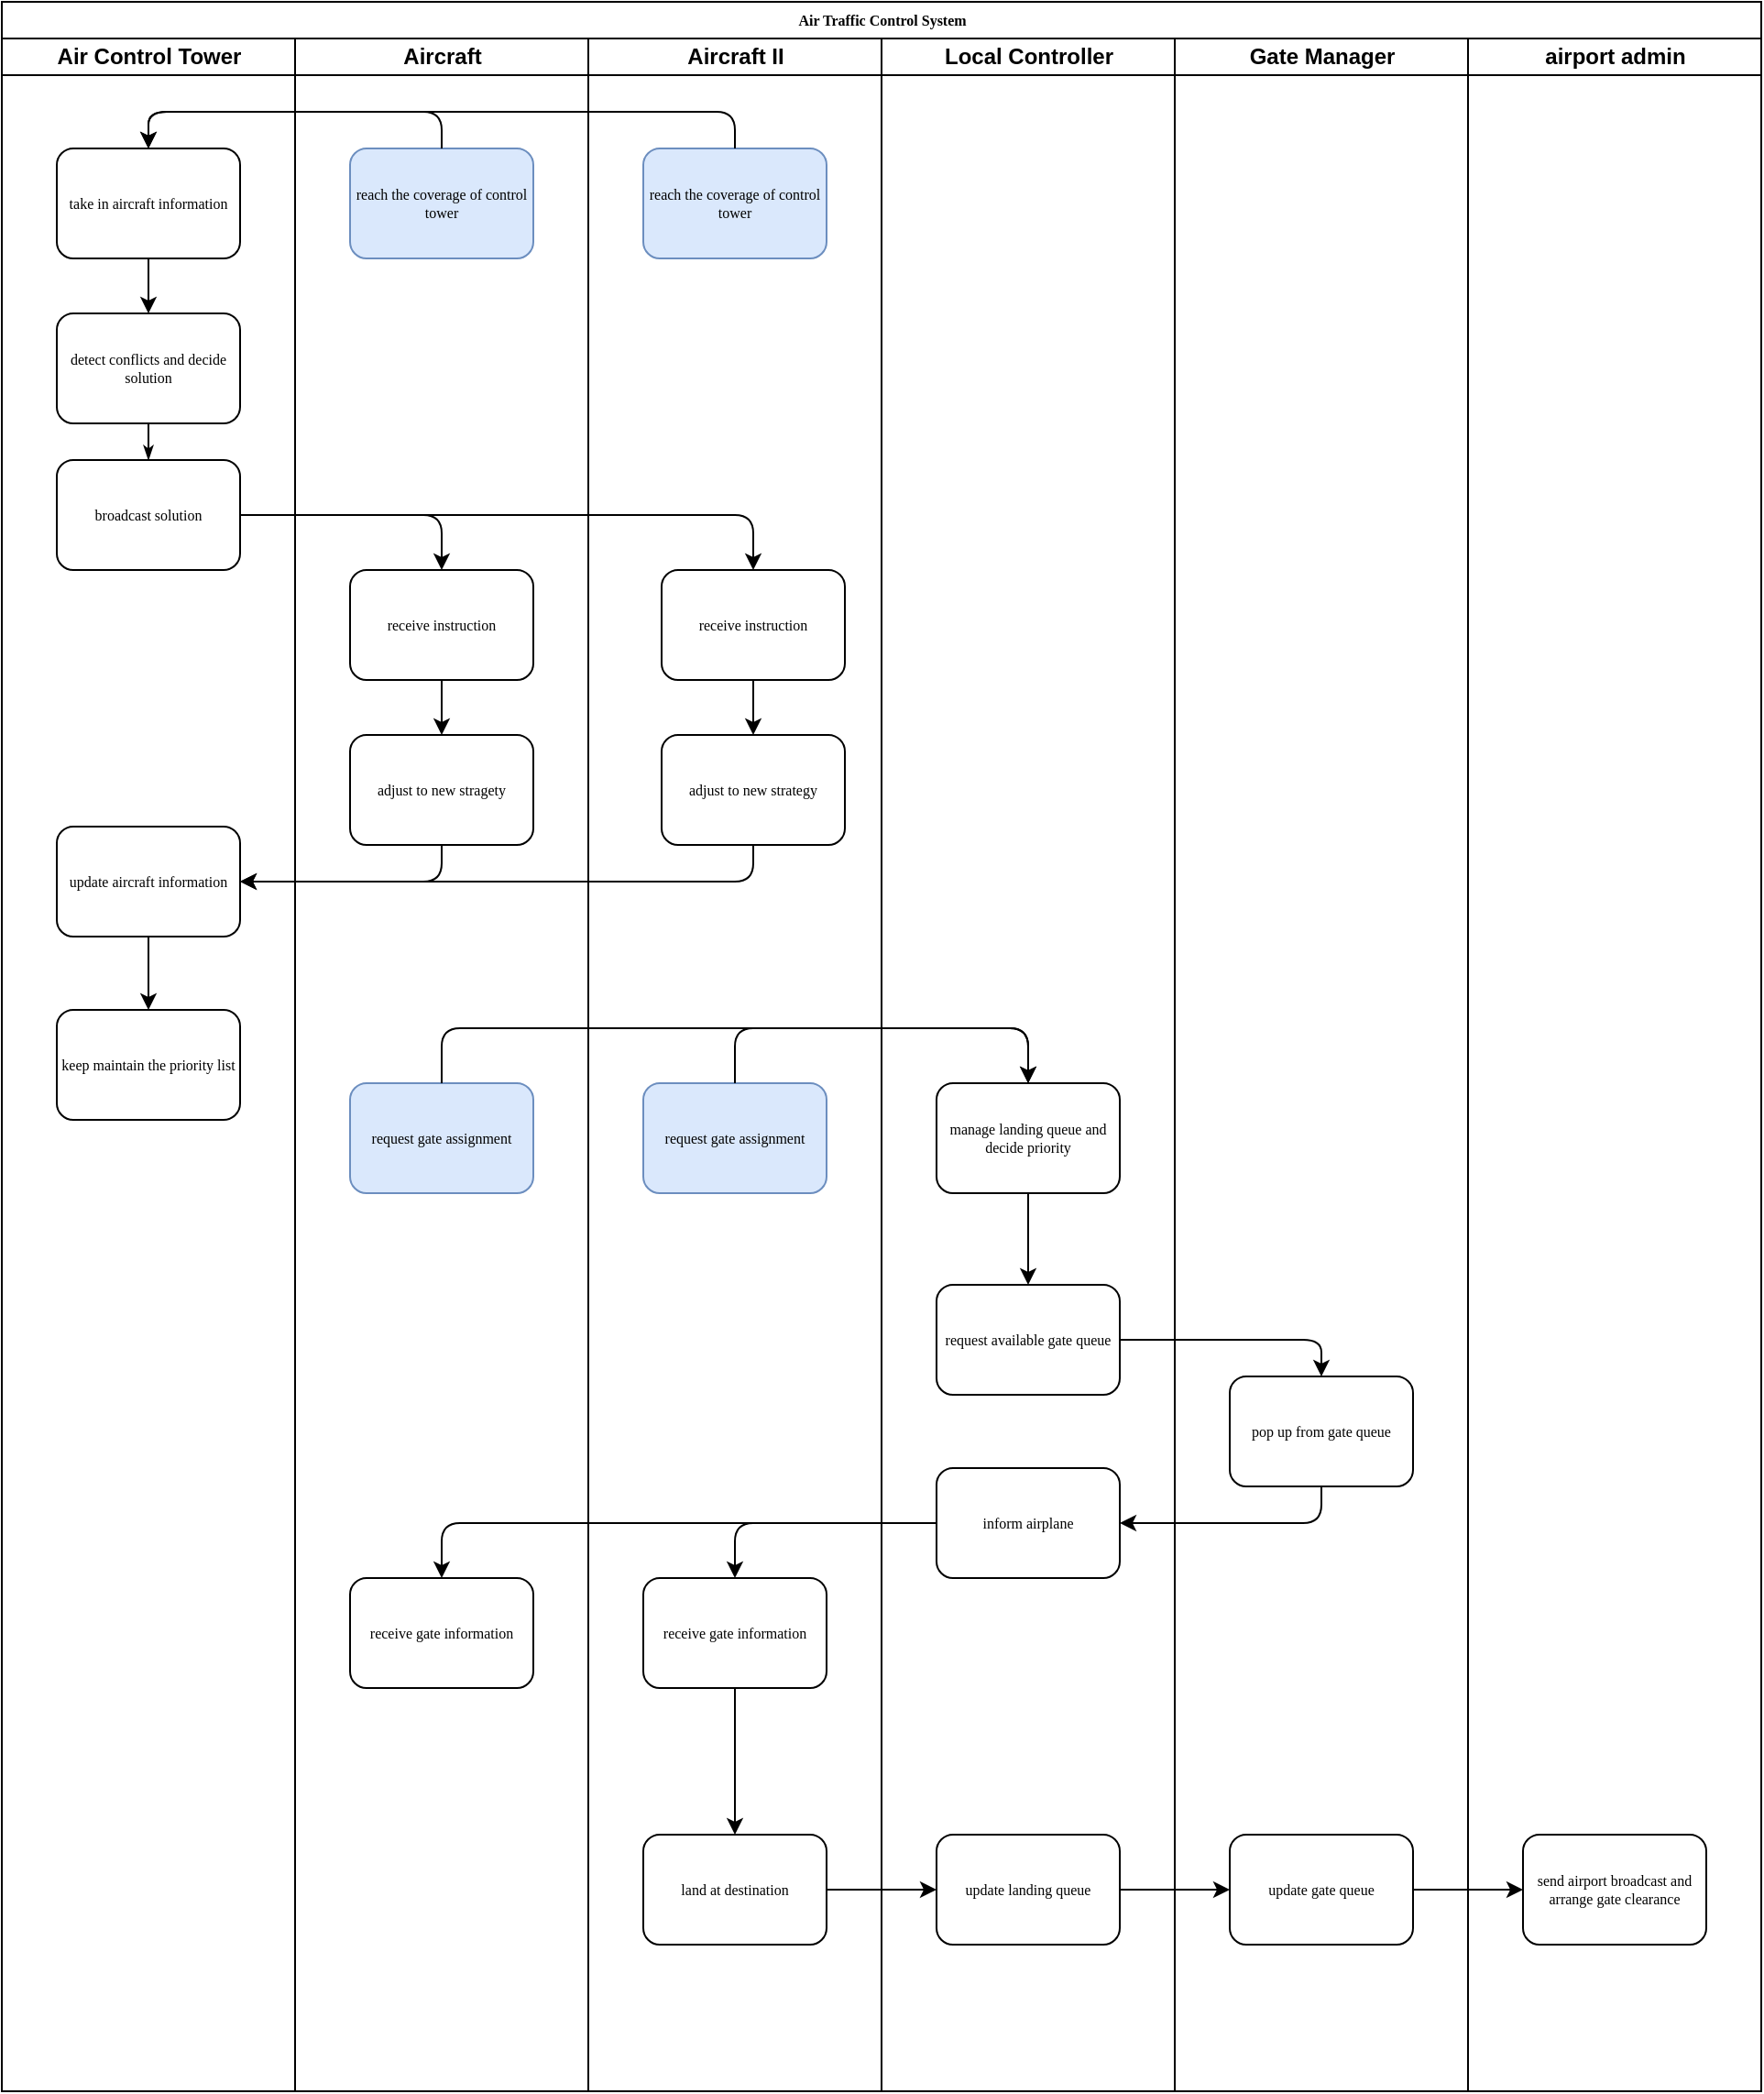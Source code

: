 <mxfile version="20.3.0" type="device"><diagram name="Page-1" id="74e2e168-ea6b-b213-b513-2b3c1d86103e"><mxGraphModel dx="946" dy="578" grid="1" gridSize="10" guides="1" tooltips="1" connect="1" arrows="1" fold="1" page="1" pageScale="1" pageWidth="1100" pageHeight="850" background="none" math="0" shadow="0"><root><mxCell id="0"/><mxCell id="1" parent="0"/><mxCell id="77e6c97f196da883-1" value="Air Traffic Control System" style="swimlane;html=1;childLayout=stackLayout;startSize=20;rounded=0;shadow=0;labelBackgroundColor=none;strokeWidth=1;fontFamily=Verdana;fontSize=8;align=center;" parent="1" vertex="1"><mxGeometry x="70" y="40" width="960" height="1140" as="geometry"/></mxCell><mxCell id="77e6c97f196da883-2" value="Air Control Tower" style="swimlane;html=1;startSize=20;" parent="77e6c97f196da883-1" vertex="1"><mxGeometry y="20" width="160" height="1120" as="geometry"/></mxCell><mxCell id="77e6c97f196da883-9" value="detect conflicts and decide solution" style="rounded=1;whiteSpace=wrap;html=1;shadow=0;labelBackgroundColor=none;strokeWidth=1;fontFamily=Verdana;fontSize=8;align=center;" parent="77e6c97f196da883-2" vertex="1"><mxGeometry x="30" y="150" width="100" height="60" as="geometry"/></mxCell><mxCell id="77e6c97f196da883-10" value="keep maintain the priority list" style="rounded=1;whiteSpace=wrap;html=1;shadow=0;labelBackgroundColor=none;strokeWidth=1;fontFamily=Verdana;fontSize=8;align=center;" parent="77e6c97f196da883-2" vertex="1"><mxGeometry x="30" y="530" width="100" height="60" as="geometry"/></mxCell><mxCell id="PCzdVW19OfFyd_-IqV1T-1" style="edgeStyle=orthogonalEdgeStyle;rounded=0;orthogonalLoop=1;jettySize=auto;html=1;" edge="1" parent="77e6c97f196da883-2" source="77e6c97f196da883-11" target="77e6c97f196da883-9"><mxGeometry relative="1" as="geometry"/></mxCell><mxCell id="77e6c97f196da883-11" value="take in aircraft information" style="rounded=1;whiteSpace=wrap;html=1;shadow=0;labelBackgroundColor=none;strokeWidth=1;fontFamily=Verdana;fontSize=8;align=center;" parent="77e6c97f196da883-2" vertex="1"><mxGeometry x="30" y="60" width="100" height="60" as="geometry"/></mxCell><mxCell id="77e6c97f196da883-12" value="broadcast solution" style="rounded=1;whiteSpace=wrap;html=1;shadow=0;labelBackgroundColor=none;strokeWidth=1;fontFamily=Verdana;fontSize=8;align=center;" parent="77e6c97f196da883-2" vertex="1"><mxGeometry x="30" y="230" width="100" height="60" as="geometry"/></mxCell><mxCell id="77e6c97f196da883-28" style="edgeStyle=orthogonalEdgeStyle;rounded=1;html=1;labelBackgroundColor=none;startArrow=none;startFill=0;startSize=5;endArrow=classicThin;endFill=1;endSize=5;jettySize=auto;orthogonalLoop=1;strokeWidth=1;fontFamily=Verdana;fontSize=8" parent="77e6c97f196da883-2" source="77e6c97f196da883-9" target="77e6c97f196da883-12" edge="1"><mxGeometry relative="1" as="geometry"/></mxCell><mxCell id="PCzdVW19OfFyd_-IqV1T-18" style="edgeStyle=orthogonalEdgeStyle;rounded=1;orthogonalLoop=1;jettySize=auto;html=1;entryX=0.5;entryY=0;entryDx=0;entryDy=0;" edge="1" parent="77e6c97f196da883-2" source="PCzdVW19OfFyd_-IqV1T-9" target="77e6c97f196da883-10"><mxGeometry relative="1" as="geometry"/></mxCell><mxCell id="PCzdVW19OfFyd_-IqV1T-9" value="update aircraft information" style="rounded=1;whiteSpace=wrap;html=1;shadow=0;labelBackgroundColor=none;strokeWidth=1;fontFamily=Verdana;fontSize=8;align=center;" vertex="1" parent="77e6c97f196da883-2"><mxGeometry x="30" y="430" width="100" height="60" as="geometry"/></mxCell><mxCell id="77e6c97f196da883-3" value="Aircraft" style="swimlane;html=1;startSize=20;" parent="77e6c97f196da883-1" vertex="1"><mxGeometry x="160" y="20" width="160" height="1120" as="geometry"/></mxCell><mxCell id="77e6c97f196da883-8" value="reach the coverage of control tower" style="rounded=1;whiteSpace=wrap;html=1;shadow=0;labelBackgroundColor=none;strokeWidth=1;fontFamily=Verdana;fontSize=8;align=center;fillColor=#dae8fc;strokeColor=#6c8ebf;" parent="77e6c97f196da883-3" vertex="1"><mxGeometry x="30" y="60" width="100" height="60" as="geometry"/></mxCell><mxCell id="PCzdVW19OfFyd_-IqV1T-8" style="edgeStyle=orthogonalEdgeStyle;rounded=1;orthogonalLoop=1;jettySize=auto;html=1;entryX=0.5;entryY=0;entryDx=0;entryDy=0;" edge="1" parent="77e6c97f196da883-3" source="PCzdVW19OfFyd_-IqV1T-2" target="PCzdVW19OfFyd_-IqV1T-7"><mxGeometry relative="1" as="geometry"/></mxCell><mxCell id="PCzdVW19OfFyd_-IqV1T-2" value="receive instruction" style="rounded=1;whiteSpace=wrap;html=1;shadow=0;labelBackgroundColor=none;strokeWidth=1;fontFamily=Verdana;fontSize=8;align=center;" vertex="1" parent="77e6c97f196da883-3"><mxGeometry x="30" y="290" width="100" height="60" as="geometry"/></mxCell><mxCell id="PCzdVW19OfFyd_-IqV1T-7" value="adjust to new stragety" style="rounded=1;whiteSpace=wrap;html=1;shadow=0;labelBackgroundColor=none;strokeWidth=1;fontFamily=Verdana;fontSize=8;align=center;" vertex="1" parent="77e6c97f196da883-3"><mxGeometry x="30" y="380" width="100" height="60" as="geometry"/></mxCell><mxCell id="PCzdVW19OfFyd_-IqV1T-32" value="request gate assignment" style="rounded=1;whiteSpace=wrap;html=1;shadow=0;labelBackgroundColor=none;strokeWidth=1;fontFamily=Verdana;fontSize=8;align=center;fillColor=#dae8fc;strokeColor=#6c8ebf;" vertex="1" parent="77e6c97f196da883-3"><mxGeometry x="30" y="570" width="100" height="60" as="geometry"/></mxCell><mxCell id="PCzdVW19OfFyd_-IqV1T-47" value="receive gate information" style="rounded=1;whiteSpace=wrap;html=1;shadow=0;labelBackgroundColor=none;strokeWidth=1;fontFamily=Verdana;fontSize=8;align=center;" vertex="1" parent="77e6c97f196da883-3"><mxGeometry x="30" y="840" width="100" height="60" as="geometry"/></mxCell><mxCell id="77e6c97f196da883-4" value="Aircraft II" style="swimlane;html=1;startSize=20;" parent="77e6c97f196da883-1" vertex="1"><mxGeometry x="320" y="20" width="160" height="1120" as="geometry"/></mxCell><mxCell id="PCzdVW19OfFyd_-IqV1T-15" style="edgeStyle=orthogonalEdgeStyle;rounded=1;orthogonalLoop=1;jettySize=auto;html=1;entryX=0.5;entryY=0;entryDx=0;entryDy=0;" edge="1" parent="77e6c97f196da883-4" source="PCzdVW19OfFyd_-IqV1T-3" target="PCzdVW19OfFyd_-IqV1T-14"><mxGeometry relative="1" as="geometry"/></mxCell><mxCell id="PCzdVW19OfFyd_-IqV1T-3" value="receive instruction" style="rounded=1;whiteSpace=wrap;html=1;shadow=0;labelBackgroundColor=none;strokeWidth=1;fontFamily=Verdana;fontSize=8;align=center;" vertex="1" parent="77e6c97f196da883-4"><mxGeometry x="40" y="290" width="100" height="60" as="geometry"/></mxCell><mxCell id="PCzdVW19OfFyd_-IqV1T-14" value="adjust to new strategy" style="rounded=1;whiteSpace=wrap;html=1;shadow=0;labelBackgroundColor=none;strokeWidth=1;fontFamily=Verdana;fontSize=8;align=center;" vertex="1" parent="77e6c97f196da883-4"><mxGeometry x="40" y="380" width="100" height="60" as="geometry"/></mxCell><mxCell id="77e6c97f196da883-15" value="request gate assignment" style="rounded=1;whiteSpace=wrap;html=1;shadow=0;labelBackgroundColor=none;strokeWidth=1;fontFamily=Verdana;fontSize=8;align=center;fillColor=#dae8fc;strokeColor=#6c8ebf;" parent="77e6c97f196da883-4" vertex="1"><mxGeometry x="30" y="570" width="100" height="60" as="geometry"/></mxCell><mxCell id="PCzdVW19OfFyd_-IqV1T-31" style="edgeStyle=orthogonalEdgeStyle;rounded=1;orthogonalLoop=1;jettySize=auto;html=1;" edge="1" parent="77e6c97f196da883-4" source="PCzdVW19OfFyd_-IqV1T-27" target="PCzdVW19OfFyd_-IqV1T-30"><mxGeometry relative="1" as="geometry"/></mxCell><mxCell id="PCzdVW19OfFyd_-IqV1T-27" value="receive gate information" style="rounded=1;whiteSpace=wrap;html=1;shadow=0;labelBackgroundColor=none;strokeWidth=1;fontFamily=Verdana;fontSize=8;align=center;" vertex="1" parent="77e6c97f196da883-4"><mxGeometry x="30" y="840" width="100" height="60" as="geometry"/></mxCell><mxCell id="PCzdVW19OfFyd_-IqV1T-30" value="land at destination" style="rounded=1;whiteSpace=wrap;html=1;shadow=0;labelBackgroundColor=none;strokeWidth=1;fontFamily=Verdana;fontSize=8;align=center;" vertex="1" parent="77e6c97f196da883-4"><mxGeometry x="30" y="980" width="100" height="60" as="geometry"/></mxCell><mxCell id="PCzdVW19OfFyd_-IqV1T-34" value="reach the coverage of control tower" style="rounded=1;whiteSpace=wrap;html=1;shadow=0;labelBackgroundColor=none;strokeWidth=1;fontFamily=Verdana;fontSize=8;align=center;fillColor=#dae8fc;strokeColor=#6c8ebf;" vertex="1" parent="77e6c97f196da883-4"><mxGeometry x="30" y="60" width="100" height="60" as="geometry"/></mxCell><mxCell id="77e6c97f196da883-5" value="Local Controller" style="swimlane;html=1;startSize=20;" parent="77e6c97f196da883-1" vertex="1"><mxGeometry x="480" y="20" width="160" height="1120" as="geometry"/></mxCell><mxCell id="PCzdVW19OfFyd_-IqV1T-26" style="edgeStyle=orthogonalEdgeStyle;rounded=1;orthogonalLoop=1;jettySize=auto;html=1;entryX=0.5;entryY=0;entryDx=0;entryDy=0;" edge="1" parent="77e6c97f196da883-5" source="77e6c97f196da883-17" target="77e6c97f196da883-21"><mxGeometry relative="1" as="geometry"/></mxCell><mxCell id="77e6c97f196da883-17" value="manage landing queue and decide priority" style="rounded=1;whiteSpace=wrap;html=1;shadow=0;labelBackgroundColor=none;strokeWidth=1;fontFamily=Verdana;fontSize=8;align=center;" parent="77e6c97f196da883-5" vertex="1"><mxGeometry x="30" y="570" width="100" height="60" as="geometry"/></mxCell><mxCell id="77e6c97f196da883-21" value="request available gate queue" style="rounded=1;whiteSpace=wrap;html=1;shadow=0;labelBackgroundColor=none;strokeWidth=1;fontFamily=Verdana;fontSize=8;align=center;" parent="77e6c97f196da883-5" vertex="1"><mxGeometry x="30" y="680" width="100" height="60" as="geometry"/></mxCell><mxCell id="77e6c97f196da883-24" value="inform airplane" style="rounded=1;whiteSpace=wrap;html=1;shadow=0;labelBackgroundColor=none;strokeWidth=1;fontFamily=Verdana;fontSize=8;align=center;" parent="77e6c97f196da883-5" vertex="1"><mxGeometry x="30" y="780" width="100" height="60" as="geometry"/></mxCell><mxCell id="PCzdVW19OfFyd_-IqV1T-42" value="update landing queue" style="rounded=1;whiteSpace=wrap;html=1;shadow=0;labelBackgroundColor=none;strokeWidth=1;fontFamily=Verdana;fontSize=8;align=center;" vertex="1" parent="77e6c97f196da883-5"><mxGeometry x="30" y="980" width="100" height="60" as="geometry"/></mxCell><mxCell id="77e6c97f196da883-6" value="Gate Manager" style="swimlane;html=1;startSize=20;" parent="77e6c97f196da883-1" vertex="1"><mxGeometry x="640" y="20" width="160" height="1120" as="geometry"/></mxCell><mxCell id="PCzdVW19OfFyd_-IqV1T-37" value="pop up from gate queue" style="rounded=1;whiteSpace=wrap;html=1;shadow=0;labelBackgroundColor=none;strokeWidth=1;fontFamily=Verdana;fontSize=8;align=center;" vertex="1" parent="77e6c97f196da883-6"><mxGeometry x="30" y="730" width="100" height="60" as="geometry"/></mxCell><mxCell id="PCzdVW19OfFyd_-IqV1T-43" value="update gate queue" style="rounded=1;whiteSpace=wrap;html=1;shadow=0;labelBackgroundColor=none;strokeWidth=1;fontFamily=Verdana;fontSize=8;align=center;" vertex="1" parent="77e6c97f196da883-6"><mxGeometry x="30" y="980" width="100" height="60" as="geometry"/></mxCell><mxCell id="PCzdVW19OfFyd_-IqV1T-10" style="edgeStyle=orthogonalEdgeStyle;rounded=1;orthogonalLoop=1;jettySize=auto;html=1;entryX=1;entryY=0.5;entryDx=0;entryDy=0;exitX=0.5;exitY=1;exitDx=0;exitDy=0;" edge="1" parent="77e6c97f196da883-1" source="PCzdVW19OfFyd_-IqV1T-7" target="PCzdVW19OfFyd_-IqV1T-9"><mxGeometry relative="1" as="geometry"/></mxCell><mxCell id="PCzdVW19OfFyd_-IqV1T-12" style="edgeStyle=orthogonalEdgeStyle;rounded=1;orthogonalLoop=1;jettySize=auto;html=1;entryX=0.5;entryY=0;entryDx=0;entryDy=0;" edge="1" parent="77e6c97f196da883-1" source="77e6c97f196da883-12" target="PCzdVW19OfFyd_-IqV1T-2"><mxGeometry relative="1" as="geometry"/></mxCell><mxCell id="PCzdVW19OfFyd_-IqV1T-13" style="edgeStyle=orthogonalEdgeStyle;rounded=1;orthogonalLoop=1;jettySize=auto;html=1;entryX=0.5;entryY=0;entryDx=0;entryDy=0;" edge="1" parent="77e6c97f196da883-1" source="77e6c97f196da883-12" target="PCzdVW19OfFyd_-IqV1T-3"><mxGeometry relative="1" as="geometry"/></mxCell><mxCell id="PCzdVW19OfFyd_-IqV1T-16" style="edgeStyle=orthogonalEdgeStyle;rounded=1;orthogonalLoop=1;jettySize=auto;html=1;entryX=1;entryY=0.5;entryDx=0;entryDy=0;" edge="1" parent="77e6c97f196da883-1" source="PCzdVW19OfFyd_-IqV1T-14" target="PCzdVW19OfFyd_-IqV1T-9"><mxGeometry relative="1" as="geometry"><Array as="points"><mxPoint x="410" y="480"/></Array></mxGeometry></mxCell><mxCell id="PCzdVW19OfFyd_-IqV1T-19" style="edgeStyle=orthogonalEdgeStyle;rounded=1;orthogonalLoop=1;jettySize=auto;html=1;entryX=0.5;entryY=0;entryDx=0;entryDy=0;exitX=0.5;exitY=0;exitDx=0;exitDy=0;" edge="1" parent="77e6c97f196da883-1" source="77e6c97f196da883-15" target="77e6c97f196da883-17"><mxGeometry relative="1" as="geometry"><Array as="points"><mxPoint x="400" y="560"/><mxPoint x="560" y="560"/></Array></mxGeometry></mxCell><mxCell id="PCzdVW19OfFyd_-IqV1T-29" style="edgeStyle=orthogonalEdgeStyle;rounded=1;orthogonalLoop=1;jettySize=auto;html=1;entryX=0.5;entryY=0;entryDx=0;entryDy=0;" edge="1" parent="77e6c97f196da883-1" source="77e6c97f196da883-24" target="PCzdVW19OfFyd_-IqV1T-27"><mxGeometry relative="1" as="geometry"/></mxCell><mxCell id="PCzdVW19OfFyd_-IqV1T-33" style="edgeStyle=orthogonalEdgeStyle;rounded=1;orthogonalLoop=1;jettySize=auto;html=1;entryX=0.5;entryY=0;entryDx=0;entryDy=0;" edge="1" parent="77e6c97f196da883-1" source="PCzdVW19OfFyd_-IqV1T-32" target="77e6c97f196da883-17"><mxGeometry relative="1" as="geometry"><Array as="points"><mxPoint x="240" y="560"/><mxPoint x="560" y="560"/></Array></mxGeometry></mxCell><mxCell id="PCzdVW19OfFyd_-IqV1T-35" style="edgeStyle=orthogonalEdgeStyle;rounded=1;orthogonalLoop=1;jettySize=auto;html=1;entryX=0.5;entryY=0;entryDx=0;entryDy=0;" edge="1" parent="77e6c97f196da883-1" source="PCzdVW19OfFyd_-IqV1T-34" target="77e6c97f196da883-11"><mxGeometry relative="1" as="geometry"><Array as="points"><mxPoint x="400" y="60"/><mxPoint x="80" y="60"/></Array></mxGeometry></mxCell><mxCell id="PCzdVW19OfFyd_-IqV1T-36" style="edgeStyle=orthogonalEdgeStyle;rounded=1;orthogonalLoop=1;jettySize=auto;html=1;entryX=0.5;entryY=0;entryDx=0;entryDy=0;" edge="1" parent="77e6c97f196da883-1" source="77e6c97f196da883-8" target="77e6c97f196da883-11"><mxGeometry relative="1" as="geometry"><Array as="points"><mxPoint x="240" y="60"/><mxPoint x="80" y="60"/></Array></mxGeometry></mxCell><mxCell id="PCzdVW19OfFyd_-IqV1T-39" style="edgeStyle=orthogonalEdgeStyle;rounded=1;orthogonalLoop=1;jettySize=auto;html=1;entryX=0.5;entryY=0;entryDx=0;entryDy=0;" edge="1" parent="77e6c97f196da883-1" source="77e6c97f196da883-21" target="PCzdVW19OfFyd_-IqV1T-37"><mxGeometry relative="1" as="geometry"/></mxCell><mxCell id="PCzdVW19OfFyd_-IqV1T-40" style="edgeStyle=orthogonalEdgeStyle;rounded=1;orthogonalLoop=1;jettySize=auto;html=1;entryX=1;entryY=0.5;entryDx=0;entryDy=0;exitX=0.5;exitY=1;exitDx=0;exitDy=0;" edge="1" parent="77e6c97f196da883-1" source="PCzdVW19OfFyd_-IqV1T-37" target="77e6c97f196da883-24"><mxGeometry relative="1" as="geometry"/></mxCell><mxCell id="PCzdVW19OfFyd_-IqV1T-44" style="edgeStyle=orthogonalEdgeStyle;rounded=1;orthogonalLoop=1;jettySize=auto;html=1;entryX=0;entryY=0.5;entryDx=0;entryDy=0;" edge="1" parent="77e6c97f196da883-1" source="PCzdVW19OfFyd_-IqV1T-30" target="PCzdVW19OfFyd_-IqV1T-42"><mxGeometry relative="1" as="geometry"/></mxCell><mxCell id="PCzdVW19OfFyd_-IqV1T-45" style="edgeStyle=orthogonalEdgeStyle;rounded=1;orthogonalLoop=1;jettySize=auto;html=1;entryX=0;entryY=0.5;entryDx=0;entryDy=0;" edge="1" parent="77e6c97f196da883-1" source="PCzdVW19OfFyd_-IqV1T-42" target="PCzdVW19OfFyd_-IqV1T-43"><mxGeometry relative="1" as="geometry"/></mxCell><mxCell id="77e6c97f196da883-7" value="airport admin" style="swimlane;html=1;startSize=20;" parent="77e6c97f196da883-1" vertex="1"><mxGeometry x="800" y="20" width="160" height="1120" as="geometry"/></mxCell><mxCell id="77e6c97f196da883-22" value="send airport broadcast and arrange gate clearance" style="rounded=1;whiteSpace=wrap;html=1;shadow=0;labelBackgroundColor=none;strokeWidth=1;fontFamily=Verdana;fontSize=8;align=center;" parent="77e6c97f196da883-7" vertex="1"><mxGeometry x="30" y="980" width="100" height="60" as="geometry"/></mxCell><mxCell id="PCzdVW19OfFyd_-IqV1T-46" style="edgeStyle=orthogonalEdgeStyle;rounded=1;orthogonalLoop=1;jettySize=auto;html=1;entryX=0;entryY=0.5;entryDx=0;entryDy=0;" edge="1" parent="77e6c97f196da883-1" source="PCzdVW19OfFyd_-IqV1T-43" target="77e6c97f196da883-22"><mxGeometry relative="1" as="geometry"/></mxCell><mxCell id="PCzdVW19OfFyd_-IqV1T-48" style="edgeStyle=orthogonalEdgeStyle;rounded=1;orthogonalLoop=1;jettySize=auto;html=1;entryX=0.5;entryY=0;entryDx=0;entryDy=0;" edge="1" parent="77e6c97f196da883-1" source="77e6c97f196da883-24" target="PCzdVW19OfFyd_-IqV1T-47"><mxGeometry relative="1" as="geometry"/></mxCell></root></mxGraphModel></diagram></mxfile>